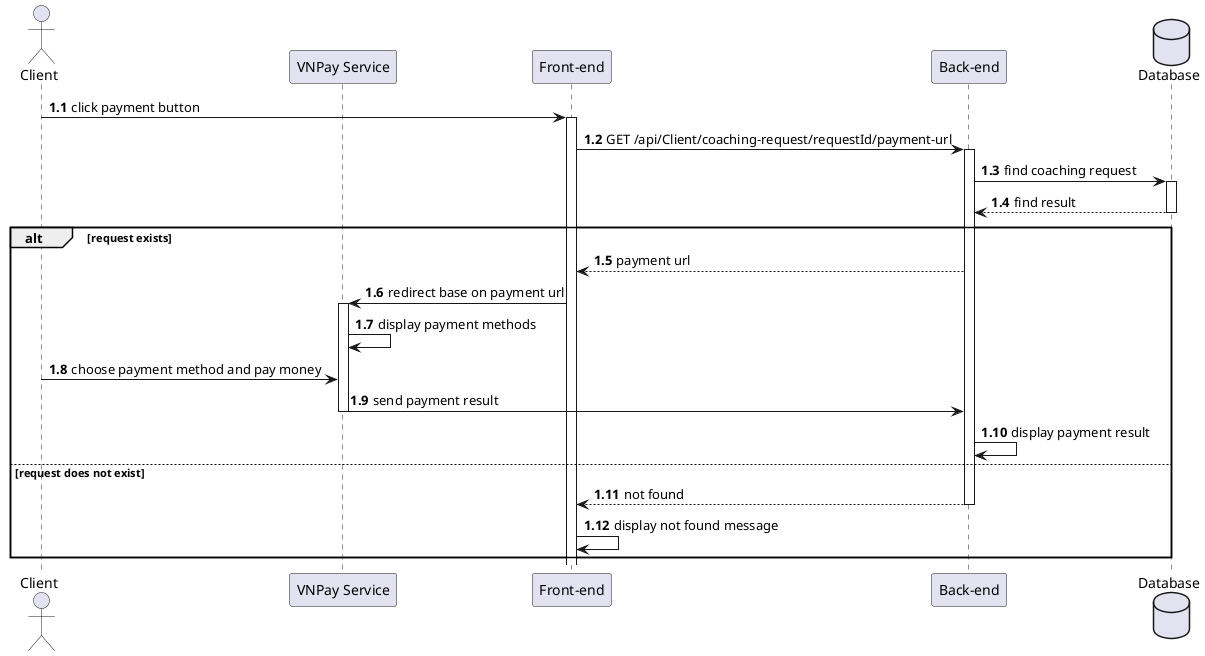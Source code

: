 @startuml Payment
actor "Client" as client
participant "VNPay Service" as vnpay
participant "Front-end" as fe
participant "Back-end" as be
database "Database" as db
autonumber 1.1 "<b>0:"
client -> fe++: click payment button
fe -> be++: GET /api/Client/coaching-request/requestId/payment-url
be -> db++: find coaching request
db --> be: find result
deactivate

alt request exists
    be --> fe: payment url
    fe -> vnpay++: redirect base on payment url
    vnpay -> vnpay: display payment methods
    client -> vnpay: choose payment method and pay money
    vnpay -> be: send payment result
    deactivate
    be -> be: display payment result
else request does not exist
    be --> fe: not found
    deactivate
    fe -> fe: display not found message
end
@enduml